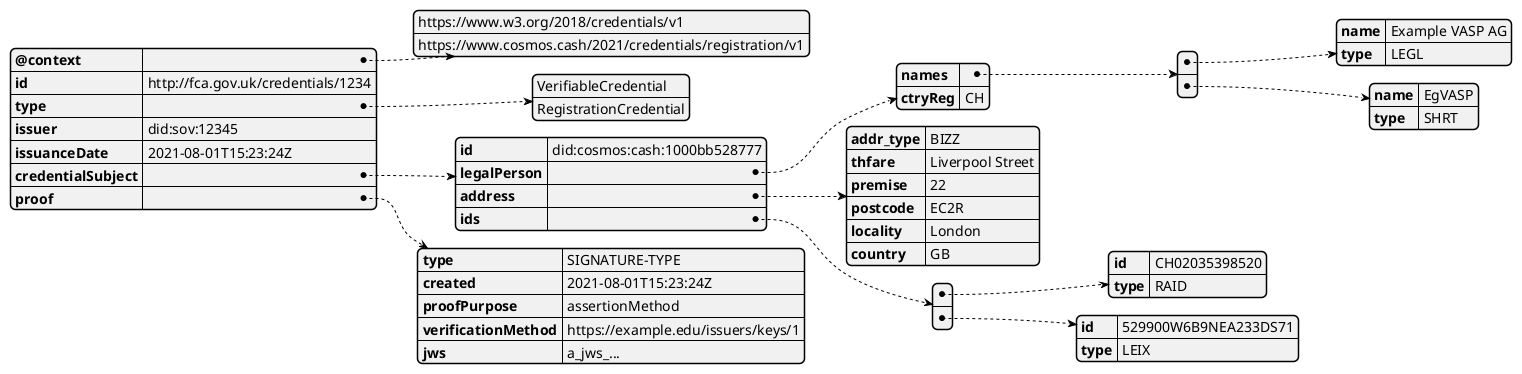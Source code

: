 @startjson RegistrationCredential
{
	"@context": [
		"https://www.w3.org/2018/credentials/v1",
		"https://www.cosmos.cash/2021/credentials/registration/v1"
	],
	"id": "http://fca.gov.uk/credentials/1234",
	"type": [
		"VerifiableCredential", 
		"RegistrationCredential"
	],
	"issuer": "did:sov:12345",
	"issuanceDate": "2021-08-01T15:23:24Z",
	"credentialSubject": {
		"id": "did:cosmos:cash:1000bb528777",
		"legalPerson": {
			"names": [{
				"name": "Example VASP AG",
				"type": "LEGL"
			}, {
				"name": "EgVASP",
				"type": "SHRT"
			}],
			"ctryReg": "CH"
		},
		"address": {
			"addr_type": "BIZZ",
			"thfare": "Liverpool Street",
			"premise": "22",
			"postcode": "EC2R",
			"locality": "London",
			"country": "GB"
		},
		"ids": [{
			"id": "CH02035398520",
			"type": "RAID"
		}, {
			"id": "529900W6B9NEA233DS71",
			"type": "LEIX"
		}]
	},
	"proof": {
		"type": "SIGNATURE-TYPE",
		"created": "2021-08-01T15:23:24Z",
		"proofPurpose": "assertionMethod",
		"verificationMethod": "https://example.edu/issuers/keys/1",
		"jws": "a_jws_..."
  	}
}
@endjson

